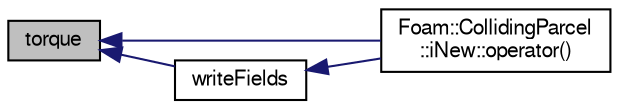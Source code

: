 digraph "torque"
{
  bgcolor="transparent";
  edge [fontname="FreeSans",fontsize="10",labelfontname="FreeSans",labelfontsize="10"];
  node [fontname="FreeSans",fontsize="10",shape=record];
  rankdir="LR";
  Node82 [label="torque",height=0.2,width=0.4,color="black", fillcolor="grey75", style="filled", fontcolor="black"];
  Node82 -> Node83 [dir="back",color="midnightblue",fontsize="10",style="solid",fontname="FreeSans"];
  Node83 [label="Foam::CollidingParcel\l::iNew::operator()",height=0.2,width=0.4,color="black",URL="$a23862.html#a5310d7079372ff5b2c6ce6ad8f213b41"];
  Node82 -> Node84 [dir="back",color="midnightblue",fontsize="10",style="solid",fontname="FreeSans"];
  Node84 [label="writeFields",height=0.2,width=0.4,color="black",URL="$a23854.html#a906eddb9c2a5710c531a5a57276cc18e",tooltip="Write. "];
  Node84 -> Node83 [dir="back",color="midnightblue",fontsize="10",style="solid",fontname="FreeSans"];
}
